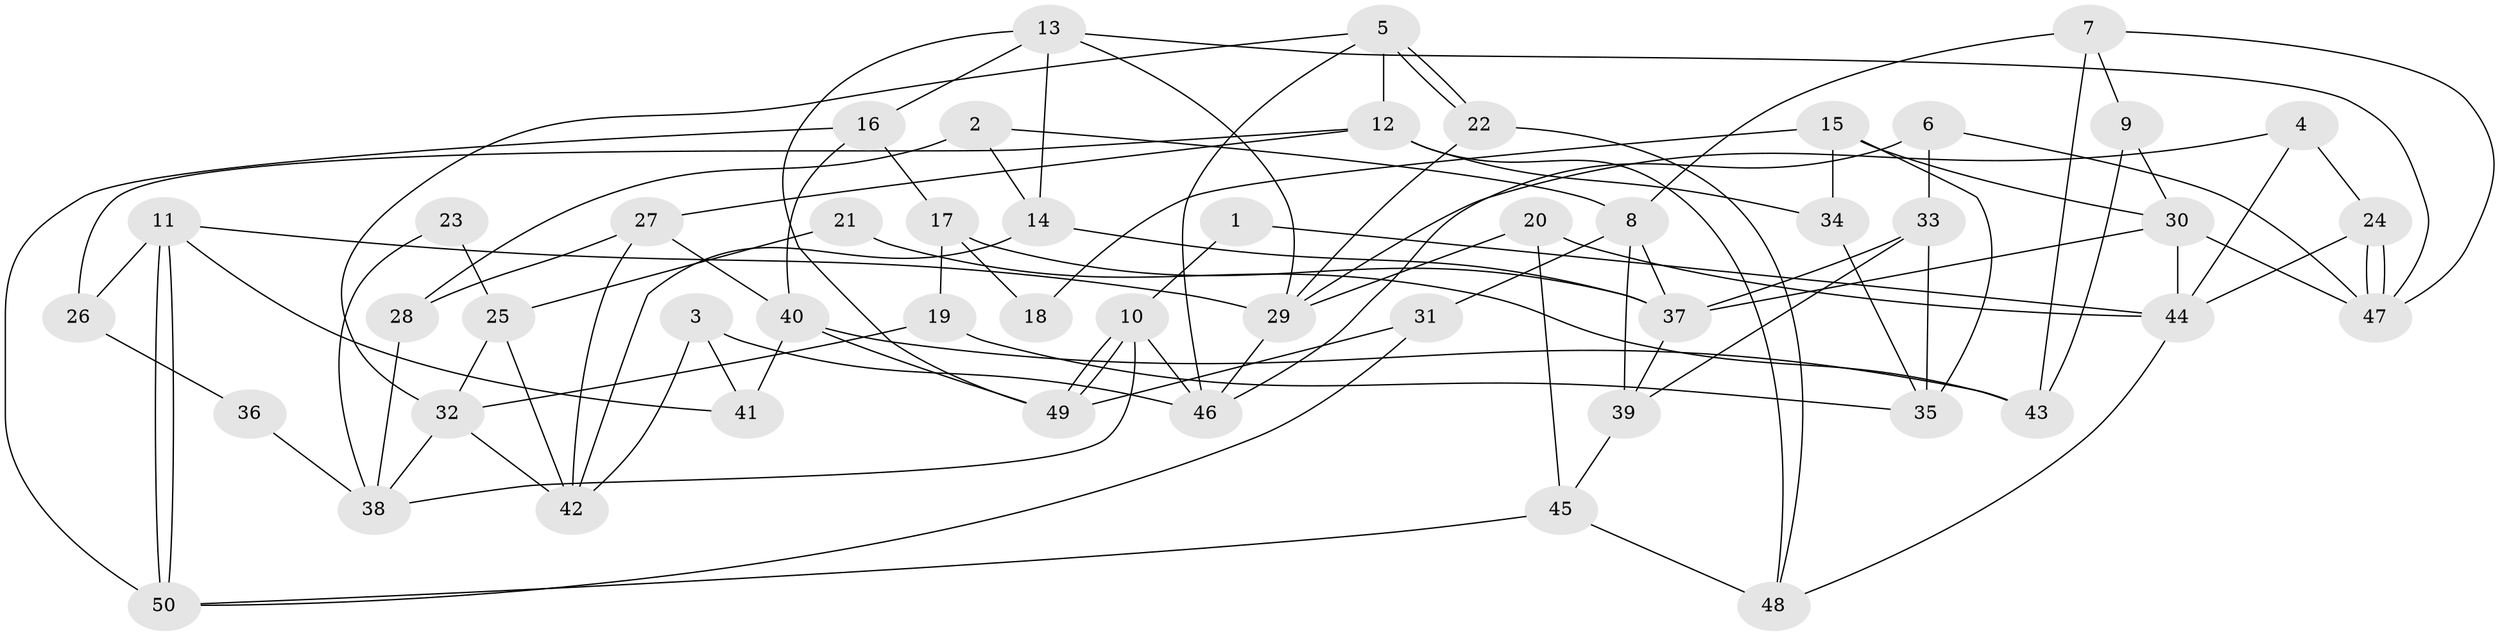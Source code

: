 // Generated by graph-tools (version 1.1) at 2025/11/02/27/25 16:11:23]
// undirected, 50 vertices, 100 edges
graph export_dot {
graph [start="1"]
  node [color=gray90,style=filled];
  1;
  2;
  3;
  4;
  5;
  6;
  7;
  8;
  9;
  10;
  11;
  12;
  13;
  14;
  15;
  16;
  17;
  18;
  19;
  20;
  21;
  22;
  23;
  24;
  25;
  26;
  27;
  28;
  29;
  30;
  31;
  32;
  33;
  34;
  35;
  36;
  37;
  38;
  39;
  40;
  41;
  42;
  43;
  44;
  45;
  46;
  47;
  48;
  49;
  50;
  1 -- 10;
  1 -- 44;
  2 -- 14;
  2 -- 8;
  2 -- 28;
  3 -- 46;
  3 -- 42;
  3 -- 41;
  4 -- 29;
  4 -- 44;
  4 -- 24;
  5 -- 32;
  5 -- 22;
  5 -- 22;
  5 -- 12;
  5 -- 46;
  6 -- 33;
  6 -- 47;
  6 -- 46;
  7 -- 8;
  7 -- 47;
  7 -- 9;
  7 -- 43;
  8 -- 37;
  8 -- 31;
  8 -- 39;
  9 -- 43;
  9 -- 30;
  10 -- 49;
  10 -- 49;
  10 -- 46;
  10 -- 38;
  11 -- 29;
  11 -- 50;
  11 -- 50;
  11 -- 26;
  11 -- 41;
  12 -- 48;
  12 -- 26;
  12 -- 27;
  12 -- 34;
  13 -- 49;
  13 -- 29;
  13 -- 14;
  13 -- 16;
  13 -- 47;
  14 -- 37;
  14 -- 42;
  15 -- 35;
  15 -- 30;
  15 -- 18;
  15 -- 34;
  16 -- 40;
  16 -- 17;
  16 -- 50;
  17 -- 37;
  17 -- 18;
  17 -- 19;
  19 -- 35;
  19 -- 32;
  20 -- 29;
  20 -- 44;
  20 -- 45;
  21 -- 43;
  21 -- 25;
  22 -- 48;
  22 -- 29;
  23 -- 38;
  23 -- 25;
  24 -- 47;
  24 -- 47;
  24 -- 44;
  25 -- 42;
  25 -- 32;
  26 -- 36;
  27 -- 28;
  27 -- 40;
  27 -- 42;
  28 -- 38;
  29 -- 46;
  30 -- 47;
  30 -- 37;
  30 -- 44;
  31 -- 49;
  31 -- 50;
  32 -- 42;
  32 -- 38;
  33 -- 39;
  33 -- 37;
  33 -- 35;
  34 -- 35;
  36 -- 38;
  37 -- 39;
  39 -- 45;
  40 -- 41;
  40 -- 43;
  40 -- 49;
  44 -- 48;
  45 -- 50;
  45 -- 48;
}
